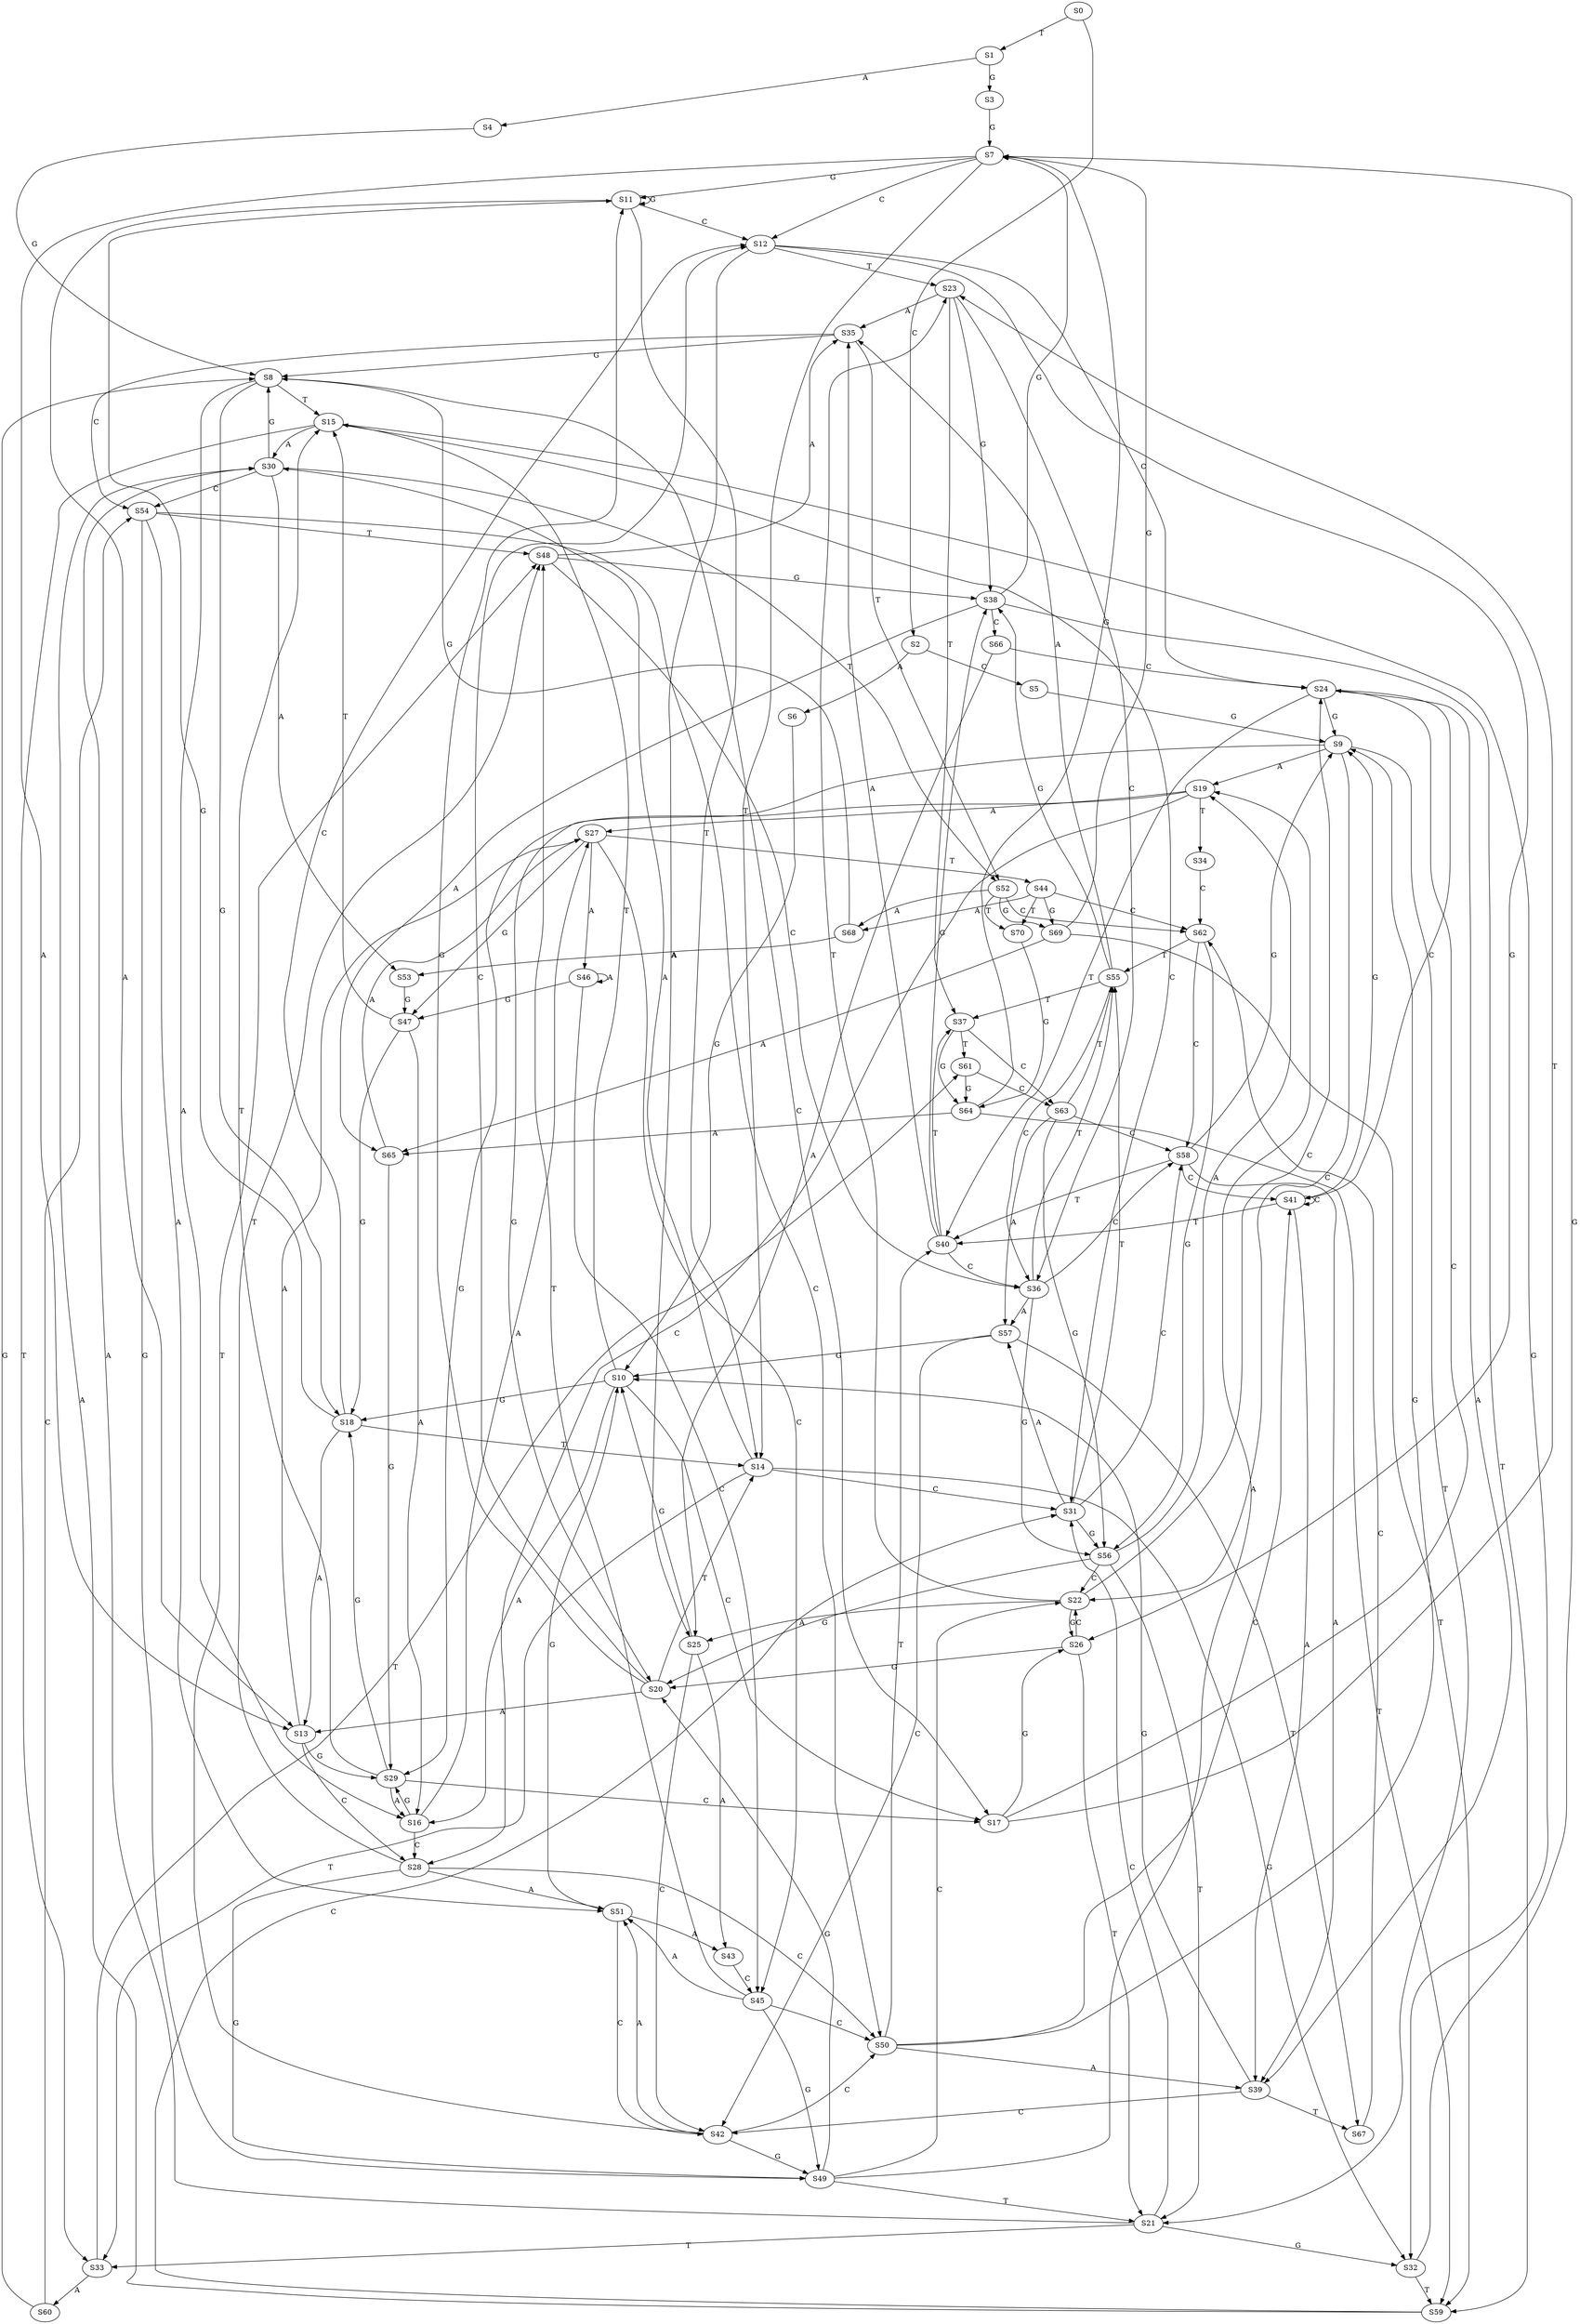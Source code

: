 strict digraph  {
	S0 -> S1 [ label = T ];
	S0 -> S2 [ label = C ];
	S1 -> S3 [ label = G ];
	S1 -> S4 [ label = A ];
	S2 -> S5 [ label = C ];
	S2 -> S6 [ label = A ];
	S3 -> S7 [ label = G ];
	S4 -> S8 [ label = G ];
	S5 -> S9 [ label = G ];
	S6 -> S10 [ label = G ];
	S7 -> S11 [ label = G ];
	S7 -> S12 [ label = C ];
	S7 -> S13 [ label = A ];
	S7 -> S14 [ label = T ];
	S8 -> S15 [ label = T ];
	S8 -> S16 [ label = A ];
	S8 -> S17 [ label = C ];
	S8 -> S18 [ label = G ];
	S9 -> S19 [ label = A ];
	S9 -> S20 [ label = G ];
	S9 -> S21 [ label = T ];
	S9 -> S22 [ label = C ];
	S10 -> S18 [ label = G ];
	S10 -> S15 [ label = T ];
	S10 -> S16 [ label = A ];
	S10 -> S17 [ label = C ];
	S11 -> S14 [ label = T ];
	S11 -> S12 [ label = C ];
	S11 -> S11 [ label = G ];
	S11 -> S13 [ label = A ];
	S12 -> S23 [ label = T ];
	S12 -> S24 [ label = C ];
	S12 -> S25 [ label = A ];
	S12 -> S26 [ label = G ];
	S13 -> S27 [ label = A ];
	S13 -> S28 [ label = C ];
	S13 -> S29 [ label = G ];
	S14 -> S30 [ label = A ];
	S14 -> S31 [ label = C ];
	S14 -> S32 [ label = G ];
	S14 -> S33 [ label = T ];
	S15 -> S30 [ label = A ];
	S15 -> S31 [ label = C ];
	S15 -> S32 [ label = G ];
	S15 -> S33 [ label = T ];
	S16 -> S27 [ label = A ];
	S16 -> S28 [ label = C ];
	S16 -> S29 [ label = G ];
	S17 -> S24 [ label = C ];
	S17 -> S23 [ label = T ];
	S17 -> S26 [ label = G ];
	S18 -> S13 [ label = A ];
	S18 -> S11 [ label = G ];
	S18 -> S14 [ label = T ];
	S18 -> S12 [ label = C ];
	S19 -> S27 [ label = A ];
	S19 -> S28 [ label = C ];
	S19 -> S29 [ label = G ];
	S19 -> S34 [ label = T ];
	S20 -> S13 [ label = A ];
	S20 -> S11 [ label = G ];
	S20 -> S12 [ label = C ];
	S20 -> S14 [ label = T ];
	S21 -> S31 [ label = C ];
	S21 -> S30 [ label = A ];
	S21 -> S32 [ label = G ];
	S21 -> S33 [ label = T ];
	S22 -> S26 [ label = G ];
	S22 -> S23 [ label = T ];
	S22 -> S24 [ label = C ];
	S22 -> S25 [ label = A ];
	S23 -> S35 [ label = A ];
	S23 -> S36 [ label = C ];
	S23 -> S37 [ label = T ];
	S23 -> S38 [ label = G ];
	S24 -> S9 [ label = G ];
	S24 -> S39 [ label = A ];
	S24 -> S40 [ label = T ];
	S24 -> S41 [ label = C ];
	S25 -> S10 [ label = G ];
	S25 -> S42 [ label = C ];
	S25 -> S43 [ label = A ];
	S26 -> S20 [ label = G ];
	S26 -> S22 [ label = C ];
	S26 -> S21 [ label = T ];
	S27 -> S44 [ label = T ];
	S27 -> S45 [ label = C ];
	S27 -> S46 [ label = A ];
	S27 -> S47 [ label = G ];
	S28 -> S48 [ label = T ];
	S28 -> S49 [ label = G ];
	S28 -> S50 [ label = C ];
	S28 -> S51 [ label = A ];
	S29 -> S15 [ label = T ];
	S29 -> S16 [ label = A ];
	S29 -> S18 [ label = G ];
	S29 -> S17 [ label = C ];
	S30 -> S52 [ label = T ];
	S30 -> S8 [ label = G ];
	S30 -> S53 [ label = A ];
	S30 -> S54 [ label = C ];
	S31 -> S55 [ label = T ];
	S31 -> S56 [ label = G ];
	S31 -> S57 [ label = A ];
	S31 -> S58 [ label = C ];
	S32 -> S59 [ label = T ];
	S32 -> S7 [ label = G ];
	S33 -> S60 [ label = A ];
	S33 -> S61 [ label = T ];
	S34 -> S62 [ label = C ];
	S35 -> S8 [ label = G ];
	S35 -> S52 [ label = T ];
	S35 -> S54 [ label = C ];
	S36 -> S55 [ label = T ];
	S36 -> S56 [ label = G ];
	S36 -> S58 [ label = C ];
	S36 -> S57 [ label = A ];
	S37 -> S63 [ label = C ];
	S37 -> S64 [ label = G ];
	S37 -> S61 [ label = T ];
	S38 -> S65 [ label = A ];
	S38 -> S66 [ label = C ];
	S38 -> S7 [ label = G ];
	S38 -> S59 [ label = T ];
	S39 -> S10 [ label = G ];
	S39 -> S67 [ label = T ];
	S39 -> S42 [ label = C ];
	S40 -> S38 [ label = G ];
	S40 -> S35 [ label = A ];
	S40 -> S36 [ label = C ];
	S40 -> S37 [ label = T ];
	S41 -> S9 [ label = G ];
	S41 -> S41 [ label = C ];
	S41 -> S39 [ label = A ];
	S41 -> S40 [ label = T ];
	S42 -> S48 [ label = T ];
	S42 -> S50 [ label = C ];
	S42 -> S51 [ label = A ];
	S42 -> S49 [ label = G ];
	S43 -> S45 [ label = C ];
	S44 -> S68 [ label = A ];
	S44 -> S62 [ label = C ];
	S44 -> S69 [ label = G ];
	S44 -> S70 [ label = T ];
	S45 -> S51 [ label = A ];
	S45 -> S50 [ label = C ];
	S45 -> S49 [ label = G ];
	S45 -> S48 [ label = T ];
	S46 -> S47 [ label = G ];
	S46 -> S45 [ label = C ];
	S46 -> S46 [ label = A ];
	S47 -> S15 [ label = T ];
	S47 -> S16 [ label = A ];
	S47 -> S18 [ label = G ];
	S48 -> S35 [ label = A ];
	S48 -> S36 [ label = C ];
	S48 -> S38 [ label = G ];
	S49 -> S20 [ label = G ];
	S49 -> S19 [ label = A ];
	S49 -> S22 [ label = C ];
	S49 -> S21 [ label = T ];
	S50 -> S41 [ label = C ];
	S50 -> S39 [ label = A ];
	S50 -> S40 [ label = T ];
	S50 -> S9 [ label = G ];
	S51 -> S10 [ label = G ];
	S51 -> S42 [ label = C ];
	S51 -> S43 [ label = A ];
	S52 -> S62 [ label = C ];
	S52 -> S68 [ label = A ];
	S52 -> S70 [ label = T ];
	S52 -> S69 [ label = G ];
	S53 -> S47 [ label = G ];
	S54 -> S49 [ label = G ];
	S54 -> S48 [ label = T ];
	S54 -> S50 [ label = C ];
	S54 -> S51 [ label = A ];
	S55 -> S38 [ label = G ];
	S55 -> S36 [ label = C ];
	S55 -> S35 [ label = A ];
	S55 -> S37 [ label = T ];
	S56 -> S20 [ label = G ];
	S56 -> S21 [ label = T ];
	S56 -> S22 [ label = C ];
	S56 -> S19 [ label = A ];
	S57 -> S67 [ label = T ];
	S57 -> S42 [ label = C ];
	S57 -> S10 [ label = G ];
	S58 -> S41 [ label = C ];
	S58 -> S39 [ label = A ];
	S58 -> S40 [ label = T ];
	S58 -> S9 [ label = G ];
	S59 -> S31 [ label = C ];
	S59 -> S30 [ label = A ];
	S60 -> S54 [ label = C ];
	S60 -> S8 [ label = G ];
	S61 -> S64 [ label = G ];
	S61 -> S63 [ label = C ];
	S62 -> S58 [ label = C ];
	S62 -> S56 [ label = G ];
	S62 -> S55 [ label = T ];
	S63 -> S57 [ label = A ];
	S63 -> S55 [ label = T ];
	S63 -> S58 [ label = C ];
	S63 -> S56 [ label = G ];
	S64 -> S7 [ label = G ];
	S64 -> S59 [ label = T ];
	S64 -> S65 [ label = A ];
	S65 -> S29 [ label = G ];
	S65 -> S27 [ label = A ];
	S66 -> S24 [ label = C ];
	S66 -> S25 [ label = A ];
	S67 -> S62 [ label = C ];
	S68 -> S8 [ label = G ];
	S68 -> S53 [ label = A ];
	S69 -> S7 [ label = G ];
	S69 -> S65 [ label = A ];
	S69 -> S59 [ label = T ];
	S70 -> S64 [ label = G ];
}
